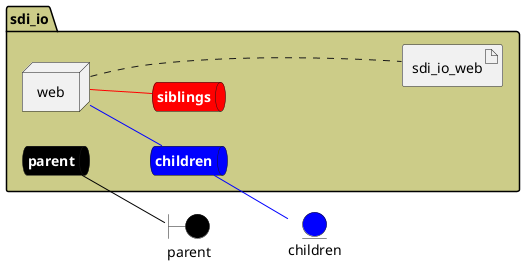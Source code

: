 @startuml

left to right direction


boundary parent #black


entity children #blue




package "sdi_io" #cccc88 {
    queue parentnet #black [
            <b><color:white>parent</color></b>
    ]
    
    parentnet -[#black]- parent
    
    queue childrennet #blue [
            <b><color:white>children</color></b>
    ]
    
    childrennet -[#blue]- children
    
    queue siblingsnet #red [
            <b><color:white>siblings</color></b>
    ]
    

node "web" as webService


        artifact "sdi_io_web" as sdi_io_webimage
    
}

webService -[#blue]- childrennet

webService -[#red]- siblingsnet
webService .... sdi_io_webimage


@enduml
